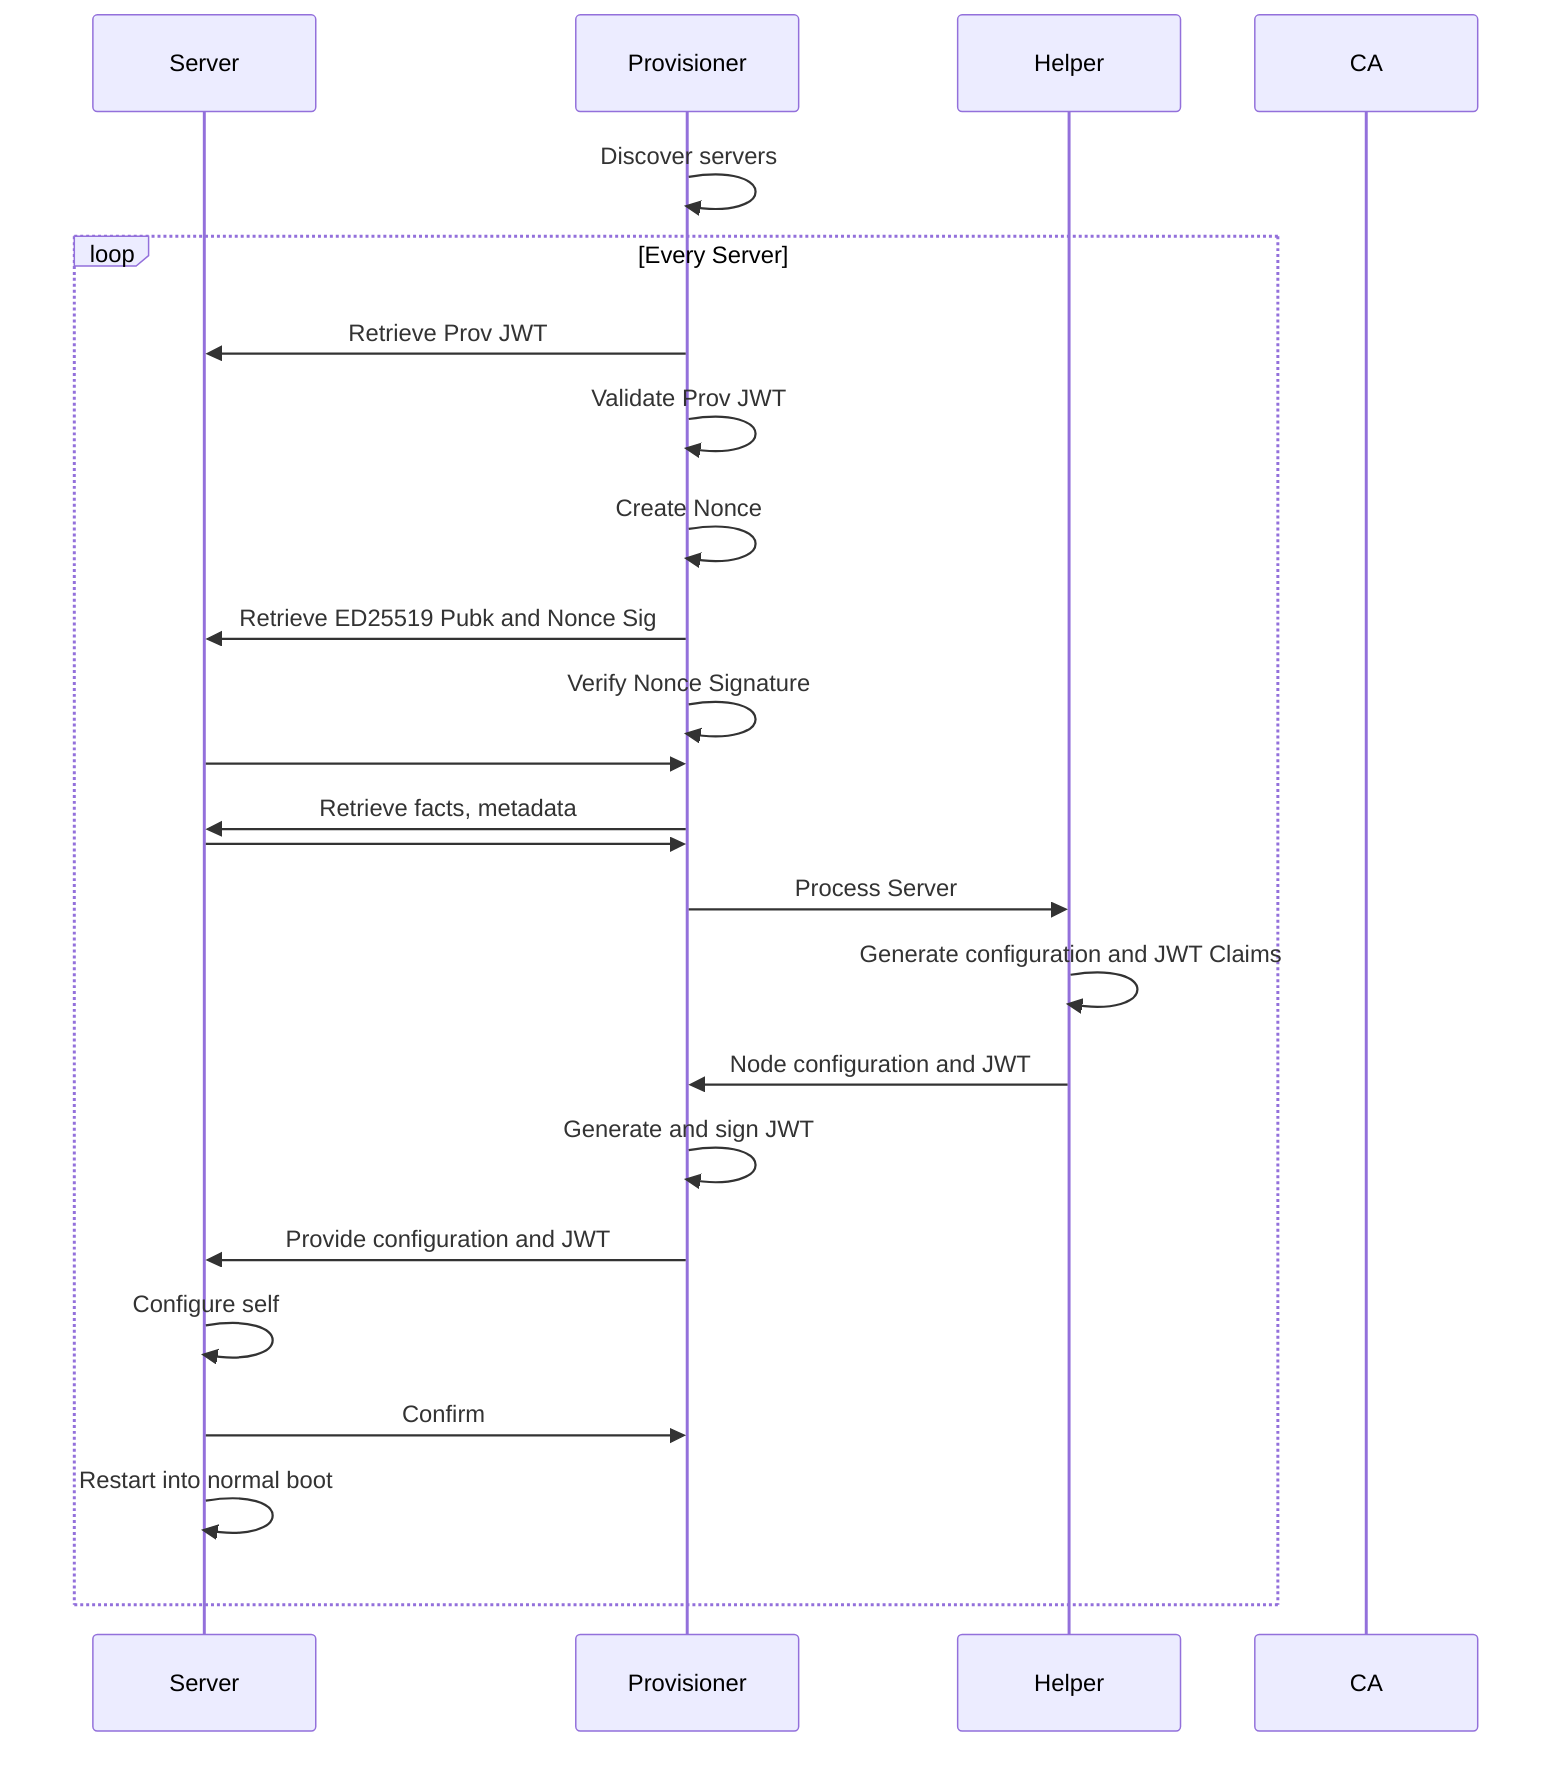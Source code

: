 sequenceDiagram
   participant S as Server
   participant P as Provisioner
   participant H as Helper
   participant CA

   P ->> P: Discover servers

   loop Every Server
      P ->> S: Retrieve Prov JWT
      P ->> P: Validate Prov JWT

      P ->> P: Create Nonce
      P ->> S: Retrieve ED25519 Pubk and Nonce Sig
      P ->> P: Verify Nonce Signature
      S ->> P:

      P ->> S: Retrieve facts, metadata
      S ->> P:


      P ->> H: Process Server
      H ->> H: Generate configuration and JWT Claims
      H ->> P: Node configuration and JWT


      P ->> P: Generate and sign JWT

      P ->> S: Provide configuration and JWT
      S ->> S: Configure self

      S ->> P: Confirm

      S ->> S: Restart into normal boot
   end